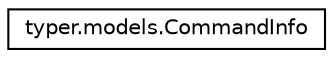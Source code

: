 digraph "Graphical Class Hierarchy"
{
 // LATEX_PDF_SIZE
  edge [fontname="Helvetica",fontsize="10",labelfontname="Helvetica",labelfontsize="10"];
  node [fontname="Helvetica",fontsize="10",shape=record];
  rankdir="LR";
  Node0 [label="typer.models.CommandInfo",height=0.2,width=0.4,color="black", fillcolor="white", style="filled",URL="$classtyper_1_1models_1_1CommandInfo.html",tooltip=" "];
}
